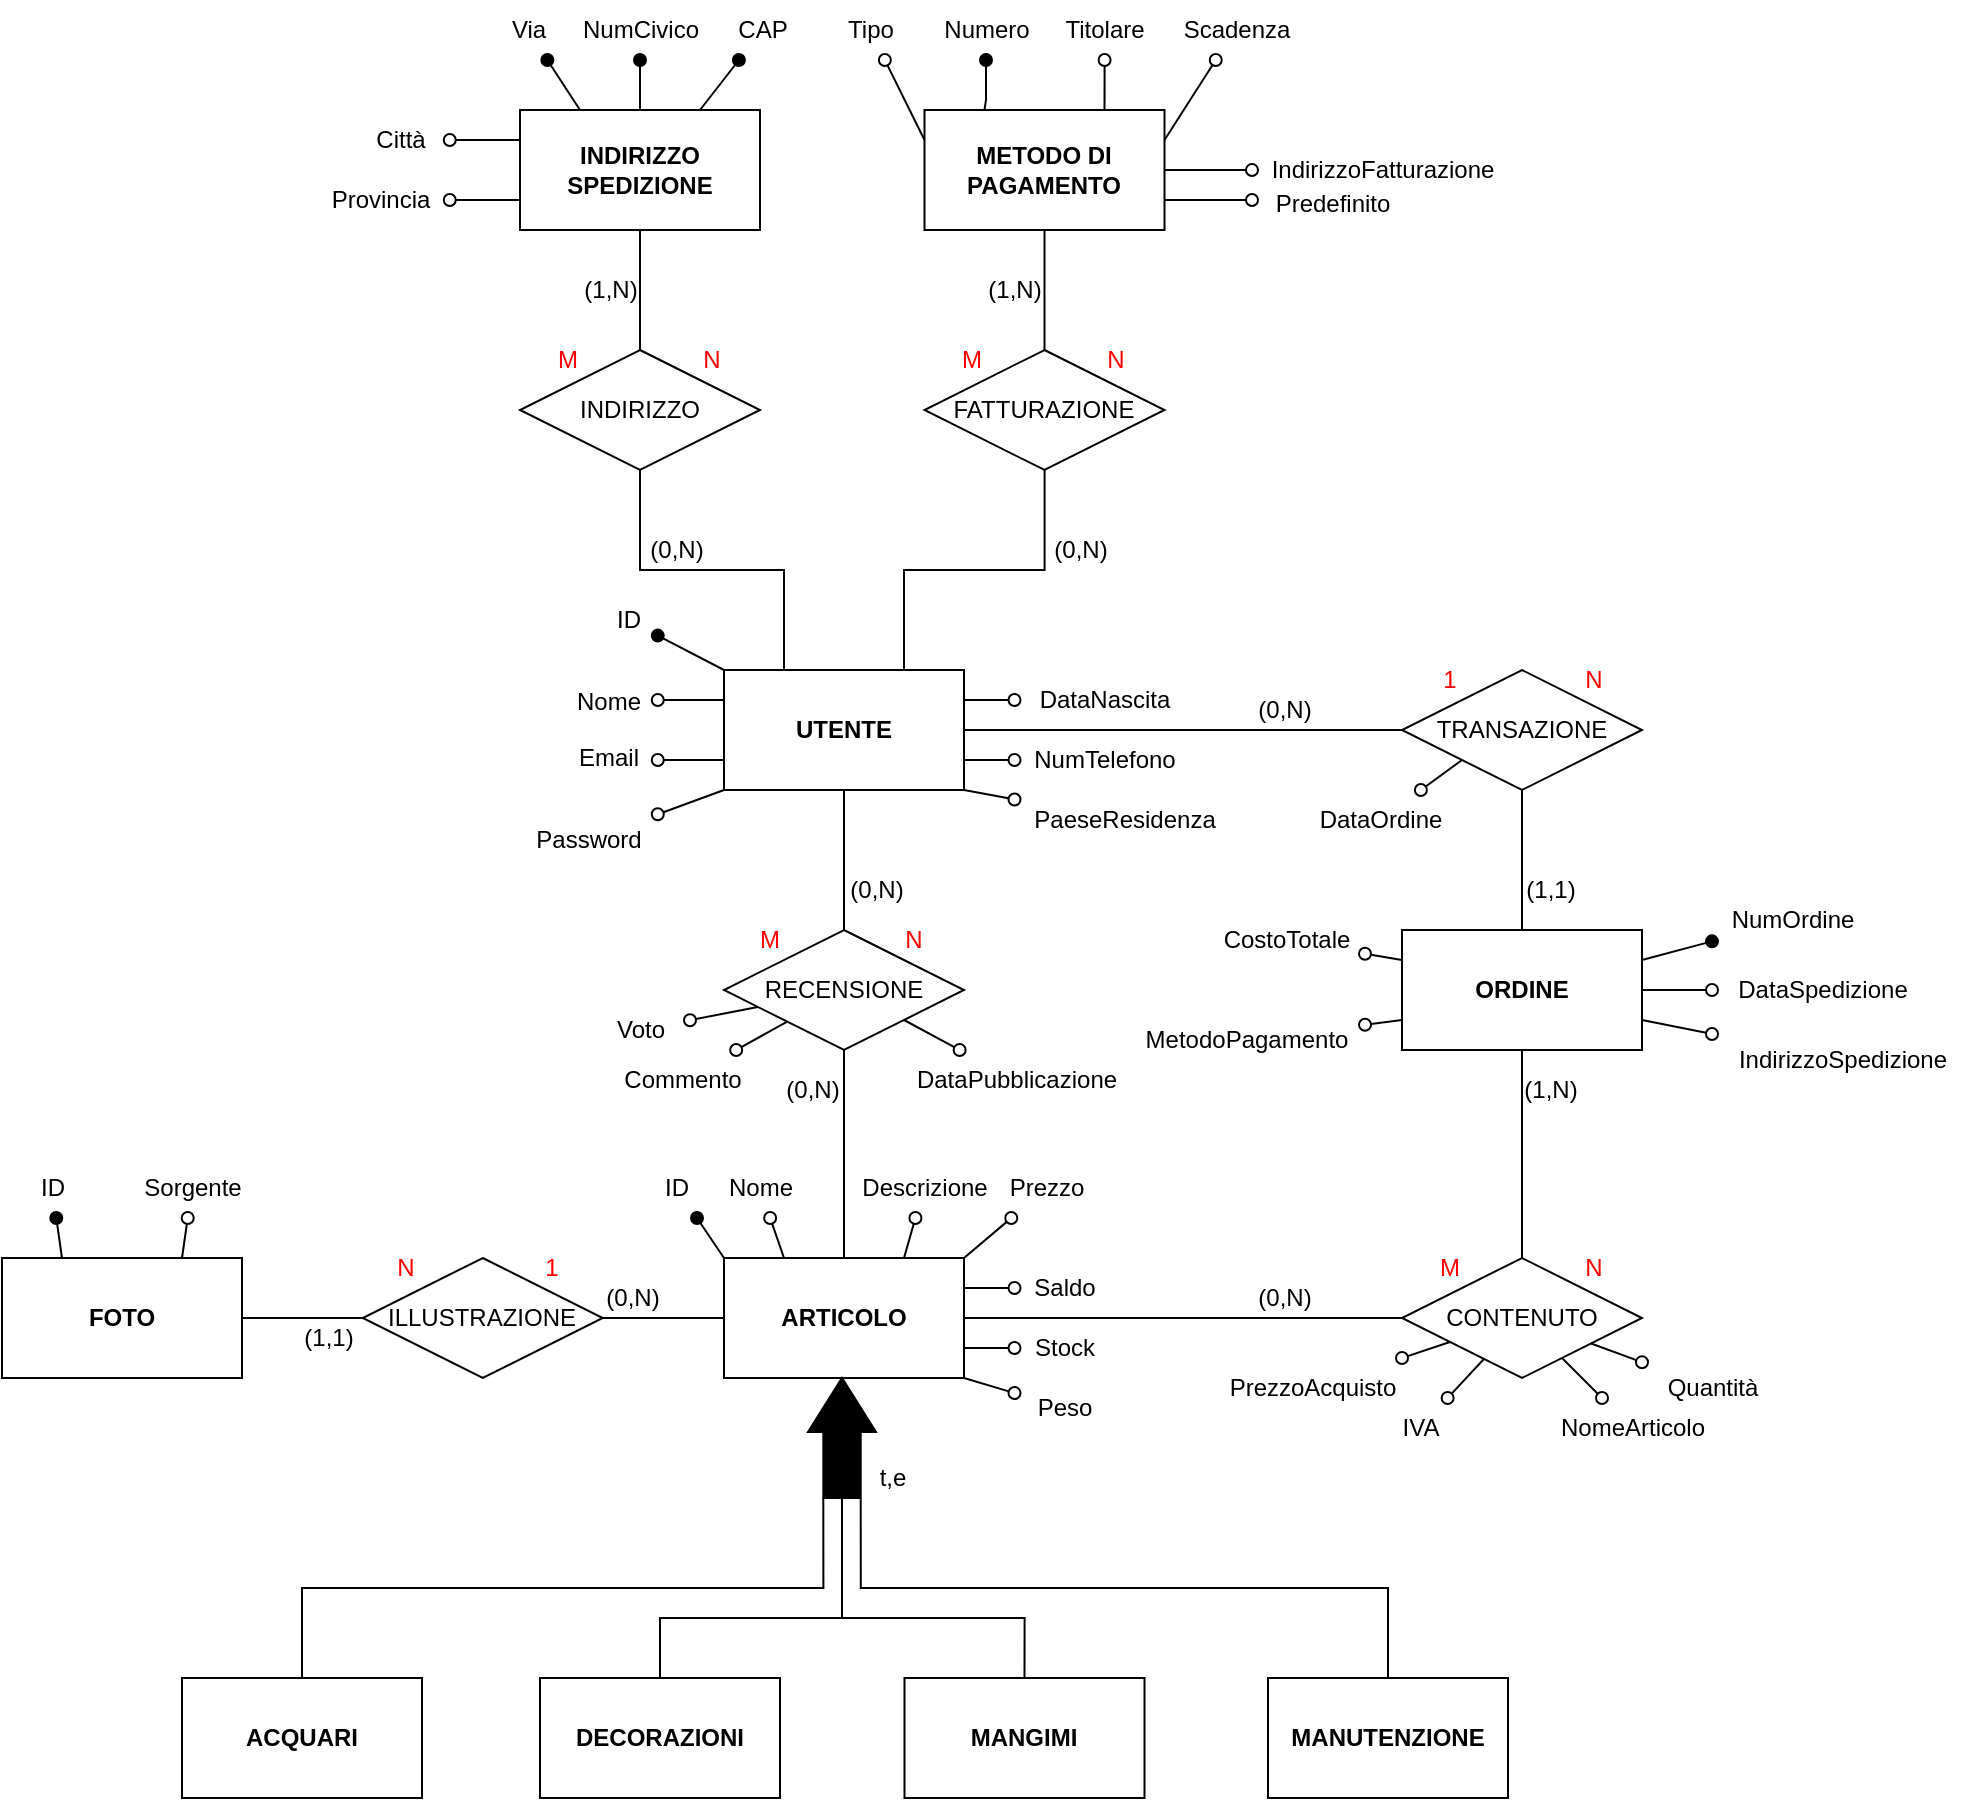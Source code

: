 <mxfile version="16.4.5" type="github"><diagram id="dsJ7s2vMgQMwFVYu8buw" name="Page-1"><mxGraphModel dx="1422" dy="762" grid="1" gridSize="10" guides="1" tooltips="1" connect="1" arrows="1" fold="1" page="1" pageScale="1" pageWidth="827" pageHeight="1169" math="0" shadow="0"><root><mxCell id="0"/><mxCell id="1" parent="0"/><mxCell id="xV-sKR0vrQWzTWf-Nn1l-6" style="edgeStyle=orthogonalEdgeStyle;rounded=0;orthogonalLoop=1;jettySize=auto;html=1;entryX=0.5;entryY=1;entryDx=0;entryDy=0;startArrow=none;startFill=0;endArrow=none;endFill=0;" parent="1" source="xV-sKR0vrQWzTWf-Nn1l-3" target="xV-sKR0vrQWzTWf-Nn1l-4" edge="1"><mxGeometry relative="1" as="geometry"/></mxCell><mxCell id="xV-sKR0vrQWzTWf-Nn1l-7" style="edgeStyle=orthogonalEdgeStyle;rounded=0;orthogonalLoop=1;jettySize=auto;html=1;startArrow=none;startFill=0;endArrow=none;endFill=0;" parent="1" source="xV-sKR0vrQWzTWf-Nn1l-3" target="xV-sKR0vrQWzTWf-Nn1l-5" edge="1"><mxGeometry relative="1" as="geometry"/></mxCell><mxCell id="xV-sKR0vrQWzTWf-Nn1l-3" value="RECENSIONE" style="rhombus;whiteSpace=wrap;html=1;" parent="1" vertex="1"><mxGeometry x="1109" y="575" width="120" height="60" as="geometry"/></mxCell><mxCell id="xV-sKR0vrQWzTWf-Nn1l-4" value="&lt;b&gt;UTENTE&lt;/b&gt;" style="rounded=0;whiteSpace=wrap;html=1;" parent="1" vertex="1"><mxGeometry x="1109" y="445" width="120" height="60" as="geometry"/></mxCell><mxCell id="xV-sKR0vrQWzTWf-Nn1l-21" style="edgeStyle=orthogonalEdgeStyle;rounded=0;orthogonalLoop=1;jettySize=auto;html=1;entryX=0;entryY=0.5;entryDx=0;entryDy=0;fontColor=#000000;startArrow=none;startFill=0;endArrow=none;endFill=0;" parent="1" source="xV-sKR0vrQWzTWf-Nn1l-5" target="xV-sKR0vrQWzTWf-Nn1l-17" edge="1"><mxGeometry relative="1" as="geometry"/></mxCell><mxCell id="xV-sKR0vrQWzTWf-Nn1l-5" value="&lt;b&gt;ARTICOLO&lt;/b&gt;" style="rounded=0;whiteSpace=wrap;html=1;" parent="1" vertex="1"><mxGeometry x="1109" y="739" width="120" height="60" as="geometry"/></mxCell><mxCell id="xV-sKR0vrQWzTWf-Nn1l-8" value="M" style="text;html=1;strokeColor=none;fillColor=none;align=center;verticalAlign=middle;whiteSpace=wrap;rounded=0;fontColor=#FF0000;" parent="1" vertex="1"><mxGeometry x="1127" y="575" width="10" height="10" as="geometry"/></mxCell><mxCell id="xV-sKR0vrQWzTWf-Nn1l-9" value="N" style="text;html=1;strokeColor=none;fillColor=none;align=center;verticalAlign=middle;whiteSpace=wrap;rounded=0;fontColor=#FF0000;" parent="1" vertex="1"><mxGeometry x="1199.25" y="575" width="10" height="10" as="geometry"/></mxCell><mxCell id="xV-sKR0vrQWzTWf-Nn1l-12" value="&lt;font color=&quot;#000000&quot;&gt;(0,N)&lt;/font&gt;" style="text;html=1;strokeColor=none;fillColor=none;align=center;verticalAlign=middle;whiteSpace=wrap;rounded=0;fontColor=#FF0000;direction=east;" parent="1" vertex="1"><mxGeometry x="1169" y="545" width="33" height="20" as="geometry"/></mxCell><mxCell id="xV-sKR0vrQWzTWf-Nn1l-13" value="&lt;font color=&quot;#000000&quot;&gt;(0,N)&lt;/font&gt;" style="text;html=1;strokeColor=none;fillColor=none;align=center;verticalAlign=middle;whiteSpace=wrap;rounded=0;fontColor=#FF0000;direction=east;" parent="1" vertex="1"><mxGeometry x="1137" y="645" width="33" height="20" as="geometry"/></mxCell><mxCell id="xV-sKR0vrQWzTWf-Nn1l-14" value="&lt;b&gt;ORDINE&lt;/b&gt;" style="rounded=0;whiteSpace=wrap;html=1;" parent="1" vertex="1"><mxGeometry x="1448" y="575" width="120" height="60" as="geometry"/></mxCell><mxCell id="xV-sKR0vrQWzTWf-Nn1l-19" style="edgeStyle=orthogonalEdgeStyle;rounded=0;orthogonalLoop=1;jettySize=auto;html=1;entryX=1;entryY=0.5;entryDx=0;entryDy=0;fontColor=#000000;startArrow=none;startFill=0;endArrow=none;endFill=0;" parent="1" source="xV-sKR0vrQWzTWf-Nn1l-16" target="xV-sKR0vrQWzTWf-Nn1l-4" edge="1"><mxGeometry relative="1" as="geometry"/></mxCell><mxCell id="xV-sKR0vrQWzTWf-Nn1l-20" style="edgeStyle=orthogonalEdgeStyle;rounded=0;orthogonalLoop=1;jettySize=auto;html=1;entryX=0.5;entryY=0;entryDx=0;entryDy=0;fontColor=#000000;startArrow=none;startFill=0;endArrow=none;endFill=0;" parent="1" source="xV-sKR0vrQWzTWf-Nn1l-16" target="xV-sKR0vrQWzTWf-Nn1l-14" edge="1"><mxGeometry relative="1" as="geometry"/></mxCell><mxCell id="xV-sKR0vrQWzTWf-Nn1l-16" value="TRANSAZIONE" style="rhombus;whiteSpace=wrap;html=1;" parent="1" vertex="1"><mxGeometry x="1448" y="445" width="120" height="60" as="geometry"/></mxCell><mxCell id="xV-sKR0vrQWzTWf-Nn1l-22" style="edgeStyle=orthogonalEdgeStyle;rounded=0;orthogonalLoop=1;jettySize=auto;html=1;entryX=0.5;entryY=1;entryDx=0;entryDy=0;fontColor=#000000;startArrow=none;startFill=0;endArrow=none;endFill=0;" parent="1" source="xV-sKR0vrQWzTWf-Nn1l-17" target="xV-sKR0vrQWzTWf-Nn1l-14" edge="1"><mxGeometry relative="1" as="geometry"/></mxCell><mxCell id="xV-sKR0vrQWzTWf-Nn1l-17" value="CONTENUTO" style="rhombus;whiteSpace=wrap;html=1;" parent="1" vertex="1"><mxGeometry x="1448" y="739" width="120" height="60" as="geometry"/></mxCell><mxCell id="xV-sKR0vrQWzTWf-Nn1l-23" value="M" style="text;html=1;strokeColor=none;fillColor=none;align=center;verticalAlign=middle;whiteSpace=wrap;rounded=0;fontColor=#FF0000;" parent="1" vertex="1"><mxGeometry x="1466.88" y="739" width="10" height="10" as="geometry"/></mxCell><mxCell id="xV-sKR0vrQWzTWf-Nn1l-24" value="N" style="text;html=1;strokeColor=none;fillColor=none;align=center;verticalAlign=middle;whiteSpace=wrap;rounded=0;fontColor=#FF0000;" parent="1" vertex="1"><mxGeometry x="1539.13" y="739" width="10" height="10" as="geometry"/></mxCell><mxCell id="xV-sKR0vrQWzTWf-Nn1l-25" value="1" style="text;html=1;strokeColor=none;fillColor=none;align=center;verticalAlign=middle;whiteSpace=wrap;rounded=0;fontColor=#FF0000;" parent="1" vertex="1"><mxGeometry x="1466.87" y="445" width="10" height="10" as="geometry"/></mxCell><mxCell id="xV-sKR0vrQWzTWf-Nn1l-26" value="N" style="text;html=1;strokeColor=none;fillColor=none;align=center;verticalAlign=middle;whiteSpace=wrap;rounded=0;fontColor=#FF0000;" parent="1" vertex="1"><mxGeometry x="1539.12" y="445" width="10" height="10" as="geometry"/></mxCell><mxCell id="xV-sKR0vrQWzTWf-Nn1l-27" value="&lt;font color=&quot;#000000&quot;&gt;(0,N)&lt;/font&gt;" style="text;html=1;strokeColor=none;fillColor=none;align=center;verticalAlign=middle;whiteSpace=wrap;rounded=0;fontColor=#FF0000;direction=east;" parent="1" vertex="1"><mxGeometry x="1373" y="455" width="33" height="20" as="geometry"/></mxCell><mxCell id="xV-sKR0vrQWzTWf-Nn1l-28" value="&lt;font color=&quot;#000000&quot;&gt;(1,1)&lt;/font&gt;" style="text;html=1;strokeColor=none;fillColor=none;align=center;verticalAlign=middle;whiteSpace=wrap;rounded=0;fontColor=#FF0000;direction=east;" parent="1" vertex="1"><mxGeometry x="1506.13" y="545" width="33" height="20" as="geometry"/></mxCell><mxCell id="xV-sKR0vrQWzTWf-Nn1l-29" value="&lt;font color=&quot;#000000&quot;&gt;(1,N)&lt;/font&gt;" style="text;html=1;strokeColor=none;fillColor=none;align=center;verticalAlign=middle;whiteSpace=wrap;rounded=0;fontColor=#FF0000;direction=east;" parent="1" vertex="1"><mxGeometry x="1506.13" y="645" width="33" height="20" as="geometry"/></mxCell><mxCell id="xV-sKR0vrQWzTWf-Nn1l-30" value="&lt;font color=&quot;#000000&quot;&gt;(0,N)&lt;/font&gt;" style="text;html=1;strokeColor=none;fillColor=none;align=center;verticalAlign=middle;whiteSpace=wrap;rounded=0;fontColor=#FF0000;direction=east;" parent="1" vertex="1"><mxGeometry x="1373" y="749" width="33" height="20" as="geometry"/></mxCell><mxCell id="xV-sKR0vrQWzTWf-Nn1l-32" value="&lt;b&gt;FOTO&lt;/b&gt;" style="rounded=0;whiteSpace=wrap;html=1;" parent="1" vertex="1"><mxGeometry x="748" y="739" width="120" height="60" as="geometry"/></mxCell><mxCell id="xV-sKR0vrQWzTWf-Nn1l-34" style="edgeStyle=orthogonalEdgeStyle;rounded=0;orthogonalLoop=1;jettySize=auto;html=1;fontColor=#000000;startArrow=none;startFill=0;endArrow=none;endFill=0;entryX=0;entryY=0.5;entryDx=0;entryDy=0;" parent="1" source="xV-sKR0vrQWzTWf-Nn1l-33" target="xV-sKR0vrQWzTWf-Nn1l-5" edge="1"><mxGeometry relative="1" as="geometry"><mxPoint x="1018" y="769" as="targetPoint"/></mxGeometry></mxCell><mxCell id="xV-sKR0vrQWzTWf-Nn1l-35" style="edgeStyle=orthogonalEdgeStyle;rounded=0;orthogonalLoop=1;jettySize=auto;html=1;entryX=1;entryY=0.5;entryDx=0;entryDy=0;fontColor=#000000;startArrow=none;startFill=0;endArrow=none;endFill=0;" parent="1" source="xV-sKR0vrQWzTWf-Nn1l-33" target="xV-sKR0vrQWzTWf-Nn1l-32" edge="1"><mxGeometry relative="1" as="geometry"/></mxCell><mxCell id="xV-sKR0vrQWzTWf-Nn1l-33" value="ILLUSTRAZIONE" style="rhombus;whiteSpace=wrap;html=1;" parent="1" vertex="1"><mxGeometry x="928.37" y="739" width="120" height="60" as="geometry"/></mxCell><mxCell id="xV-sKR0vrQWzTWf-Nn1l-36" value="N" style="text;html=1;strokeColor=none;fillColor=none;align=center;verticalAlign=middle;whiteSpace=wrap;rounded=0;fontColor=#FF0000;" parent="1" vertex="1"><mxGeometry x="945.38" y="739" width="10" height="10" as="geometry"/></mxCell><mxCell id="xV-sKR0vrQWzTWf-Nn1l-37" value="1" style="text;html=1;strokeColor=none;fillColor=none;align=center;verticalAlign=middle;whiteSpace=wrap;rounded=0;fontColor=#FF0000;" parent="1" vertex="1"><mxGeometry x="1017.63" y="739" width="10" height="10" as="geometry"/></mxCell><mxCell id="xV-sKR0vrQWzTWf-Nn1l-38" value="&lt;font color=&quot;#000000&quot;&gt;(0,N)&lt;/font&gt;" style="text;html=1;strokeColor=none;fillColor=none;align=center;verticalAlign=middle;whiteSpace=wrap;rounded=0;fontColor=#FF0000;direction=east;" parent="1" vertex="1"><mxGeometry x="1046.5" y="749" width="33" height="20" as="geometry"/></mxCell><mxCell id="xV-sKR0vrQWzTWf-Nn1l-39" value="&lt;font color=&quot;#000000&quot;&gt;(1,1)&lt;/font&gt;" style="text;html=1;strokeColor=none;fillColor=none;align=center;verticalAlign=middle;whiteSpace=wrap;rounded=0;fontColor=#FF0000;direction=east;" parent="1" vertex="1"><mxGeometry x="895.37" y="769" width="33" height="20" as="geometry"/></mxCell><mxCell id="xV-sKR0vrQWzTWf-Nn1l-40" value="&lt;b&gt;INDIRIZZO SPEDIZIONE&lt;/b&gt;" style="rounded=0;whiteSpace=wrap;html=1;" parent="1" vertex="1"><mxGeometry x="1007" y="165" width="120" height="60" as="geometry"/></mxCell><mxCell id="xV-sKR0vrQWzTWf-Nn1l-41" value="&lt;b&gt;METODO DI PAGAMENTO&lt;/b&gt;" style="rounded=0;whiteSpace=wrap;html=1;" parent="1" vertex="1"><mxGeometry x="1209.25" y="165" width="120" height="60" as="geometry"/></mxCell><mxCell id="xV-sKR0vrQWzTWf-Nn1l-44" style="edgeStyle=orthogonalEdgeStyle;rounded=0;orthogonalLoop=1;jettySize=auto;html=1;entryX=0.25;entryY=0;entryDx=0;entryDy=0;fontColor=#000000;startArrow=none;startFill=0;endArrow=none;endFill=0;" parent="1" source="xV-sKR0vrQWzTWf-Nn1l-42" target="xV-sKR0vrQWzTWf-Nn1l-4" edge="1"><mxGeometry relative="1" as="geometry"/></mxCell><mxCell id="xV-sKR0vrQWzTWf-Nn1l-46" style="edgeStyle=orthogonalEdgeStyle;rounded=0;orthogonalLoop=1;jettySize=auto;html=1;entryX=0.5;entryY=1;entryDx=0;entryDy=0;fontColor=#000000;startArrow=none;startFill=0;endArrow=none;endFill=0;" parent="1" source="xV-sKR0vrQWzTWf-Nn1l-42" target="xV-sKR0vrQWzTWf-Nn1l-40" edge="1"><mxGeometry relative="1" as="geometry"/></mxCell><mxCell id="xV-sKR0vrQWzTWf-Nn1l-42" value="INDIRIZZO" style="rhombus;whiteSpace=wrap;html=1;" parent="1" vertex="1"><mxGeometry x="1007" y="285" width="120" height="60" as="geometry"/></mxCell><mxCell id="xV-sKR0vrQWzTWf-Nn1l-45" style="edgeStyle=orthogonalEdgeStyle;rounded=0;orthogonalLoop=1;jettySize=auto;html=1;entryX=0.75;entryY=0;entryDx=0;entryDy=0;fontColor=#000000;startArrow=none;startFill=0;endArrow=none;endFill=0;" parent="1" source="xV-sKR0vrQWzTWf-Nn1l-43" target="xV-sKR0vrQWzTWf-Nn1l-4" edge="1"><mxGeometry relative="1" as="geometry"/></mxCell><mxCell id="xV-sKR0vrQWzTWf-Nn1l-47" style="edgeStyle=orthogonalEdgeStyle;rounded=0;orthogonalLoop=1;jettySize=auto;html=1;entryX=0.5;entryY=1;entryDx=0;entryDy=0;fontColor=#000000;startArrow=none;startFill=0;endArrow=none;endFill=0;" parent="1" source="xV-sKR0vrQWzTWf-Nn1l-43" target="xV-sKR0vrQWzTWf-Nn1l-41" edge="1"><mxGeometry relative="1" as="geometry"/></mxCell><mxCell id="xV-sKR0vrQWzTWf-Nn1l-43" value="FATTURAZIONE" style="rhombus;whiteSpace=wrap;html=1;" parent="1" vertex="1"><mxGeometry x="1209.25" y="285" width="120" height="60" as="geometry"/></mxCell><mxCell id="xV-sKR0vrQWzTWf-Nn1l-48" value="M" style="text;html=1;strokeColor=none;fillColor=none;align=center;verticalAlign=middle;whiteSpace=wrap;rounded=0;fontColor=#FF0000;" parent="1" vertex="1"><mxGeometry x="1025.88" y="285" width="10" height="10" as="geometry"/></mxCell><mxCell id="xV-sKR0vrQWzTWf-Nn1l-49" value="N" style="text;html=1;strokeColor=none;fillColor=none;align=center;verticalAlign=middle;whiteSpace=wrap;rounded=0;fontColor=#FF0000;" parent="1" vertex="1"><mxGeometry x="1098.13" y="285" width="10" height="10" as="geometry"/></mxCell><mxCell id="xV-sKR0vrQWzTWf-Nn1l-50" value="M" style="text;html=1;strokeColor=none;fillColor=none;align=center;verticalAlign=middle;whiteSpace=wrap;rounded=0;fontColor=#FF0000;" parent="1" vertex="1"><mxGeometry x="1228.12" y="285" width="10" height="10" as="geometry"/></mxCell><mxCell id="xV-sKR0vrQWzTWf-Nn1l-51" value="N" style="text;html=1;strokeColor=none;fillColor=none;align=center;verticalAlign=middle;whiteSpace=wrap;rounded=0;fontColor=#FF0000;" parent="1" vertex="1"><mxGeometry x="1300.37" y="285" width="10" height="10" as="geometry"/></mxCell><mxCell id="xV-sKR0vrQWzTWf-Nn1l-52" value="&lt;font color=&quot;#000000&quot;&gt;(1,N)&lt;/font&gt;" style="text;html=1;strokeColor=none;fillColor=none;align=center;verticalAlign=middle;whiteSpace=wrap;rounded=0;fontColor=#FF0000;direction=east;" parent="1" vertex="1"><mxGeometry x="1035.88" y="245" width="33" height="20" as="geometry"/></mxCell><mxCell id="xV-sKR0vrQWzTWf-Nn1l-53" value="&lt;font color=&quot;#000000&quot;&gt;(1,N)&lt;/font&gt;" style="text;html=1;strokeColor=none;fillColor=none;align=center;verticalAlign=middle;whiteSpace=wrap;rounded=0;fontColor=#FF0000;direction=east;" parent="1" vertex="1"><mxGeometry x="1238.12" y="245" width="33" height="20" as="geometry"/></mxCell><mxCell id="xV-sKR0vrQWzTWf-Nn1l-54" value="&lt;font color=&quot;#000000&quot;&gt;(0,N)&lt;/font&gt;" style="text;html=1;strokeColor=none;fillColor=none;align=center;verticalAlign=middle;whiteSpace=wrap;rounded=0;fontColor=#FF0000;direction=east;" parent="1" vertex="1"><mxGeometry x="1068.88" y="375" width="33" height="20" as="geometry"/></mxCell><mxCell id="xV-sKR0vrQWzTWf-Nn1l-55" value="&lt;font color=&quot;#000000&quot;&gt;(0,N)&lt;/font&gt;" style="text;html=1;strokeColor=none;fillColor=none;align=center;verticalAlign=middle;whiteSpace=wrap;rounded=0;fontColor=#FF0000;direction=east;" parent="1" vertex="1"><mxGeometry x="1271.12" y="375" width="33" height="20" as="geometry"/></mxCell><mxCell id="xV-sKR0vrQWzTWf-Nn1l-68" style="edgeStyle=orthogonalEdgeStyle;rounded=0;orthogonalLoop=1;jettySize=auto;html=1;entryX=0.5;entryY=0;entryDx=0;entryDy=0;fontColor=#000000;startArrow=none;startFill=0;endArrow=none;endFill=0;exitX=0;exitY=0.5;exitDx=0;exitDy=0;exitPerimeter=0;" parent="1" source="xV-sKR0vrQWzTWf-Nn1l-57" target="xV-sKR0vrQWzTWf-Nn1l-61" edge="1"><mxGeometry relative="1" as="geometry"><mxPoint x="1178" y="869" as="sourcePoint"/><Array as="points"><mxPoint x="1168" y="919"/><mxPoint x="1259" y="919"/></Array></mxGeometry></mxCell><mxCell id="xV-sKR0vrQWzTWf-Nn1l-69" style="edgeStyle=orthogonalEdgeStyle;rounded=0;orthogonalLoop=1;jettySize=auto;html=1;exitX=0;exitY=0.5;exitDx=0;exitDy=0;exitPerimeter=0;fontColor=#000000;startArrow=none;startFill=0;endArrow=none;endFill=0;entryX=0.5;entryY=0;entryDx=0;entryDy=0;" parent="1" source="xV-sKR0vrQWzTWf-Nn1l-57" target="xV-sKR0vrQWzTWf-Nn1l-60" edge="1"><mxGeometry relative="1" as="geometry"><mxPoint x="1088" y="939" as="targetPoint"/><Array as="points"><mxPoint x="1168" y="919"/><mxPoint x="1077" y="919"/></Array></mxGeometry></mxCell><mxCell id="xV-sKR0vrQWzTWf-Nn1l-70" style="edgeStyle=orthogonalEdgeStyle;rounded=0;orthogonalLoop=1;jettySize=auto;html=1;exitX=0;exitY=0;exitDx=0;exitDy=26.35;exitPerimeter=0;entryX=0.5;entryY=0;entryDx=0;entryDy=0;fontColor=#000000;startArrow=none;startFill=0;endArrow=none;endFill=0;" parent="1" source="xV-sKR0vrQWzTWf-Nn1l-57" target="xV-sKR0vrQWzTWf-Nn1l-62" edge="1"><mxGeometry relative="1" as="geometry"><Array as="points"><mxPoint x="1177" y="904"/><mxPoint x="1441" y="904"/></Array></mxGeometry></mxCell><mxCell id="xV-sKR0vrQWzTWf-Nn1l-71" style="edgeStyle=orthogonalEdgeStyle;rounded=0;orthogonalLoop=1;jettySize=auto;html=1;exitX=0;exitY=0;exitDx=0;exitDy=7.65;exitPerimeter=0;entryX=0.5;entryY=0;entryDx=0;entryDy=0;fontColor=#000000;startArrow=none;startFill=0;endArrow=none;endFill=0;" parent="1" source="xV-sKR0vrQWzTWf-Nn1l-57" target="xV-sKR0vrQWzTWf-Nn1l-63" edge="1"><mxGeometry relative="1" as="geometry"><Array as="points"><mxPoint x="1159" y="904"/><mxPoint x="898" y="904"/></Array></mxGeometry></mxCell><mxCell id="xV-sKR0vrQWzTWf-Nn1l-57" value="" style="html=1;shadow=0;dashed=0;align=center;verticalAlign=middle;shape=mxgraph.arrows2.arrow;dy=0.45;dx=27;direction=north;notch=0;fontColor=#000000;fillColor=#000000;" parent="1" vertex="1"><mxGeometry x="1151" y="799" width="34" height="60" as="geometry"/></mxCell><mxCell id="xV-sKR0vrQWzTWf-Nn1l-58" value="&lt;font color=&quot;#000000&quot;&gt;t,e&lt;br&gt;&lt;/font&gt;" style="text;html=1;strokeColor=none;fillColor=none;align=center;verticalAlign=middle;whiteSpace=wrap;rounded=0;fontColor=#FF0000;direction=east;" parent="1" vertex="1"><mxGeometry x="1177" y="839" width="33" height="20" as="geometry"/></mxCell><mxCell id="xV-sKR0vrQWzTWf-Nn1l-60" value="&lt;b&gt;DECORAZIONI&lt;/b&gt;" style="rounded=0;whiteSpace=wrap;html=1;" parent="1" vertex="1"><mxGeometry x="1017" y="949" width="120" height="60" as="geometry"/></mxCell><mxCell id="xV-sKR0vrQWzTWf-Nn1l-61" value="&lt;b&gt;MANGIMI&lt;/b&gt;" style="rounded=0;whiteSpace=wrap;html=1;" parent="1" vertex="1"><mxGeometry x="1199.25" y="949" width="120" height="60" as="geometry"/></mxCell><mxCell id="xV-sKR0vrQWzTWf-Nn1l-62" value="&lt;b&gt;MANUTENZIONE&lt;/b&gt;" style="rounded=0;whiteSpace=wrap;html=1;" parent="1" vertex="1"><mxGeometry x="1381" y="949" width="120" height="60" as="geometry"/></mxCell><mxCell id="xV-sKR0vrQWzTWf-Nn1l-63" value="&lt;b&gt;ACQUARI&lt;/b&gt;" style="rounded=0;whiteSpace=wrap;html=1;" parent="1" vertex="1"><mxGeometry x="838" y="949" width="120" height="60" as="geometry"/></mxCell><mxCell id="xV-sKR0vrQWzTWf-Nn1l-79" style="rounded=0;orthogonalLoop=1;jettySize=auto;html=1;entryX=0.25;entryY=0;entryDx=0;entryDy=0;fontSize=12;fontColor=#000000;startArrow=oval;startFill=1;endArrow=none;endFill=0;" parent="1" source="xV-sKR0vrQWzTWf-Nn1l-72" target="xV-sKR0vrQWzTWf-Nn1l-40" edge="1"><mxGeometry relative="1" as="geometry"/></mxCell><mxCell id="xV-sKR0vrQWzTWf-Nn1l-72" value="&lt;font style=&quot;font-size: 12px&quot;&gt;Via&lt;/font&gt;" style="text;html=1;align=center;verticalAlign=middle;resizable=0;points=[];autosize=1;strokeColor=none;fillColor=none;fontColor=#000000;spacing=3;" parent="1" vertex="1"><mxGeometry x="990.88" y="110" width="40" height="30" as="geometry"/></mxCell><mxCell id="xV-sKR0vrQWzTWf-Nn1l-82" style="edgeStyle=orthogonalEdgeStyle;rounded=0;orthogonalLoop=1;jettySize=auto;html=1;entryX=0.5;entryY=0;entryDx=0;entryDy=0;fontSize=12;fontColor=#000000;startArrow=oval;startFill=1;endArrow=none;endFill=0;" parent="1" source="xV-sKR0vrQWzTWf-Nn1l-73" target="xV-sKR0vrQWzTWf-Nn1l-40" edge="1"><mxGeometry relative="1" as="geometry"/></mxCell><mxCell id="xV-sKR0vrQWzTWf-Nn1l-73" value="NumCivico" style="text;html=1;align=center;verticalAlign=middle;resizable=0;points=[];autosize=1;strokeColor=none;fillColor=none;fontSize=12;fontColor=#000000;spacing=3;" parent="1" vertex="1"><mxGeometry x="1027" y="110" width="80" height="30" as="geometry"/></mxCell><mxCell id="xV-sKR0vrQWzTWf-Nn1l-83" style="rounded=0;orthogonalLoop=1;jettySize=auto;html=1;entryX=0.75;entryY=0;entryDx=0;entryDy=0;fontSize=12;fontColor=#000000;startArrow=oval;startFill=1;endArrow=none;endFill=0;" parent="1" source="xV-sKR0vrQWzTWf-Nn1l-74" target="xV-sKR0vrQWzTWf-Nn1l-40" edge="1"><mxGeometry relative="1" as="geometry"/></mxCell><mxCell id="xV-sKR0vrQWzTWf-Nn1l-74" value="CAP" style="text;html=1;align=center;verticalAlign=middle;resizable=0;points=[];autosize=1;strokeColor=none;fillColor=none;fontSize=12;fontColor=#000000;spacing=3;" parent="1" vertex="1"><mxGeometry x="1103.13" y="110" width="50" height="30" as="geometry"/></mxCell><mxCell id="xV-sKR0vrQWzTWf-Nn1l-84" style="edgeStyle=orthogonalEdgeStyle;rounded=0;orthogonalLoop=1;jettySize=auto;html=1;entryX=0;entryY=0.25;entryDx=0;entryDy=0;fontSize=12;fontColor=#000000;startArrow=oval;startFill=0;endArrow=none;endFill=0;" parent="1" source="xV-sKR0vrQWzTWf-Nn1l-76" target="xV-sKR0vrQWzTWf-Nn1l-40" edge="1"><mxGeometry relative="1" as="geometry"/></mxCell><mxCell id="xV-sKR0vrQWzTWf-Nn1l-76" value="&lt;font style=&quot;font-size: 12px&quot;&gt;Città&lt;/font&gt;" style="text;html=1;align=center;verticalAlign=middle;resizable=0;points=[];autosize=1;strokeColor=none;fillColor=none;fontColor=#000000;spacing=3;" parent="1" vertex="1"><mxGeometry x="921.88" y="165" width="50" height="30" as="geometry"/></mxCell><mxCell id="xV-sKR0vrQWzTWf-Nn1l-85" style="edgeStyle=orthogonalEdgeStyle;rounded=0;orthogonalLoop=1;jettySize=auto;html=1;entryX=0;entryY=0.75;entryDx=0;entryDy=0;fontSize=12;fontColor=#000000;startArrow=oval;startFill=0;endArrow=none;endFill=0;" parent="1" source="xV-sKR0vrQWzTWf-Nn1l-77" target="xV-sKR0vrQWzTWf-Nn1l-40" edge="1"><mxGeometry relative="1" as="geometry"/></mxCell><mxCell id="xV-sKR0vrQWzTWf-Nn1l-77" value="Provincia" style="text;html=1;align=center;verticalAlign=middle;resizable=0;points=[];autosize=1;strokeColor=none;fillColor=none;fontSize=12;fontColor=#000000;spacing=3;" parent="1" vertex="1"><mxGeometry x="901.88" y="195" width="70" height="30" as="geometry"/></mxCell><mxCell id="xV-sKR0vrQWzTWf-Nn1l-92" style="rounded=0;orthogonalLoop=1;jettySize=auto;html=1;entryX=0;entryY=0.25;entryDx=0;entryDy=0;fontSize=12;fontColor=#000000;startArrow=oval;startFill=0;endArrow=none;endFill=0;" parent="1" source="xV-sKR0vrQWzTWf-Nn1l-86" target="xV-sKR0vrQWzTWf-Nn1l-41" edge="1"><mxGeometry relative="1" as="geometry"/></mxCell><mxCell id="xV-sKR0vrQWzTWf-Nn1l-86" value="&lt;font style=&quot;font-size: 12px&quot;&gt;Tipo&lt;/font&gt;" style="text;html=1;align=center;verticalAlign=middle;resizable=0;points=[];autosize=1;strokeColor=none;fillColor=none;fontColor=#000000;spacing=3;" parent="1" vertex="1"><mxGeometry x="1162" y="110" width="40" height="30" as="geometry"/></mxCell><mxCell id="xV-sKR0vrQWzTWf-Nn1l-94" style="edgeStyle=orthogonalEdgeStyle;rounded=0;orthogonalLoop=1;jettySize=auto;html=1;entryX=0.25;entryY=0;entryDx=0;entryDy=0;fontSize=12;fontColor=#000000;startArrow=oval;startFill=1;endArrow=none;endFill=0;" parent="1" source="xV-sKR0vrQWzTWf-Nn1l-87" target="xV-sKR0vrQWzTWf-Nn1l-41" edge="1"><mxGeometry relative="1" as="geometry"/></mxCell><mxCell id="xV-sKR0vrQWzTWf-Nn1l-87" value="&lt;font style=&quot;font-size: 12px&quot;&gt;Numero&lt;/font&gt;" style="text;html=1;align=center;verticalAlign=middle;resizable=0;points=[];autosize=1;strokeColor=none;fillColor=none;fontColor=#000000;spacing=3;" parent="1" vertex="1"><mxGeometry x="1210" y="110" width="60" height="30" as="geometry"/></mxCell><mxCell id="xV-sKR0vrQWzTWf-Nn1l-95" style="edgeStyle=orthogonalEdgeStyle;rounded=0;orthogonalLoop=1;jettySize=auto;html=1;entryX=0.75;entryY=0;entryDx=0;entryDy=0;fontSize=12;fontColor=#000000;startArrow=oval;startFill=0;endArrow=none;endFill=0;" parent="1" source="xV-sKR0vrQWzTWf-Nn1l-88" target="xV-sKR0vrQWzTWf-Nn1l-41" edge="1"><mxGeometry relative="1" as="geometry"/></mxCell><mxCell id="xV-sKR0vrQWzTWf-Nn1l-88" value="&lt;font style=&quot;font-size: 12px&quot;&gt;Titolare&lt;/font&gt;" style="text;html=1;align=center;verticalAlign=middle;resizable=0;points=[];autosize=1;strokeColor=none;fillColor=none;fontColor=#000000;spacing=3;" parent="1" vertex="1"><mxGeometry x="1269.25" y="110" width="60" height="30" as="geometry"/></mxCell><mxCell id="xV-sKR0vrQWzTWf-Nn1l-99" style="rounded=0;orthogonalLoop=1;jettySize=auto;html=1;entryX=1;entryY=0.25;entryDx=0;entryDy=0;fontSize=12;fontColor=#000000;startArrow=oval;startFill=0;endArrow=none;endFill=0;" parent="1" source="xV-sKR0vrQWzTWf-Nn1l-89" target="xV-sKR0vrQWzTWf-Nn1l-41" edge="1"><mxGeometry relative="1" as="geometry"/></mxCell><mxCell id="xV-sKR0vrQWzTWf-Nn1l-89" value="&lt;font style=&quot;font-size: 12px&quot;&gt;Scadenza&lt;/font&gt;" style="text;html=1;align=center;verticalAlign=middle;resizable=0;points=[];autosize=1;strokeColor=none;fillColor=none;fontColor=#000000;spacing=3;" parent="1" vertex="1"><mxGeometry x="1329.5" y="110" width="70" height="30" as="geometry"/></mxCell><mxCell id="xV-sKR0vrQWzTWf-Nn1l-101" style="edgeStyle=orthogonalEdgeStyle;rounded=0;orthogonalLoop=1;jettySize=auto;html=1;entryX=1;entryY=0.75;entryDx=0;entryDy=0;fontSize=12;fontColor=#000000;startArrow=oval;startFill=0;endArrow=none;endFill=0;" parent="1" source="xV-sKR0vrQWzTWf-Nn1l-90" target="xV-sKR0vrQWzTWf-Nn1l-41" edge="1"><mxGeometry relative="1" as="geometry"/></mxCell><mxCell id="xV-sKR0vrQWzTWf-Nn1l-90" value="&lt;font style=&quot;font-size: 12px&quot;&gt;Predefinito&lt;/font&gt;" style="text;html=1;align=center;verticalAlign=middle;resizable=0;points=[];autosize=1;strokeColor=none;fillColor=none;fontColor=#000000;spacing=3;spacingTop=3;" parent="1" vertex="1"><mxGeometry x="1373" y="195" width="80" height="30" as="geometry"/></mxCell><mxCell id="xV-sKR0vrQWzTWf-Nn1l-100" style="edgeStyle=orthogonalEdgeStyle;rounded=0;orthogonalLoop=1;jettySize=auto;html=1;entryX=1;entryY=0.5;entryDx=0;entryDy=0;fontSize=12;fontColor=#000000;startArrow=oval;startFill=0;endArrow=none;endFill=0;" parent="1" source="xV-sKR0vrQWzTWf-Nn1l-91" target="xV-sKR0vrQWzTWf-Nn1l-41" edge="1"><mxGeometry relative="1" as="geometry"/></mxCell><mxCell id="xV-sKR0vrQWzTWf-Nn1l-91" value="&lt;font style=&quot;font-size: 12px&quot;&gt;IndirizzoFatturazione&lt;/font&gt;" style="text;html=1;align=center;verticalAlign=middle;resizable=0;points=[];autosize=1;strokeColor=none;fillColor=none;fontColor=#000000;spacing=3;" parent="1" vertex="1"><mxGeometry x="1373" y="180" width="130" height="30" as="geometry"/></mxCell><mxCell id="xV-sKR0vrQWzTWf-Nn1l-118" style="rounded=0;orthogonalLoop=1;jettySize=auto;html=1;entryX=0;entryY=0;entryDx=0;entryDy=0;fontSize=12;fontColor=#000000;startArrow=oval;startFill=1;endArrow=none;endFill=0;" parent="1" source="xV-sKR0vrQWzTWf-Nn1l-103" target="xV-sKR0vrQWzTWf-Nn1l-4" edge="1"><mxGeometry relative="1" as="geometry"/></mxCell><mxCell id="xV-sKR0vrQWzTWf-Nn1l-103" value="ID" style="text;html=1;align=center;verticalAlign=middle;resizable=0;points=[];autosize=1;strokeColor=none;fillColor=none;fontSize=12;fontColor=#000000;spacing=3;" parent="1" vertex="1"><mxGeometry x="1045.88" y="405" width="30" height="30" as="geometry"/></mxCell><mxCell id="xV-sKR0vrQWzTWf-Nn1l-115" style="edgeStyle=orthogonalEdgeStyle;rounded=0;orthogonalLoop=1;jettySize=auto;html=1;entryX=0;entryY=0.25;entryDx=0;entryDy=0;fontSize=12;fontColor=#000000;startArrow=oval;startFill=0;endArrow=none;endFill=0;" parent="1" source="xV-sKR0vrQWzTWf-Nn1l-104" target="xV-sKR0vrQWzTWf-Nn1l-4" edge="1"><mxGeometry relative="1" as="geometry"/></mxCell><mxCell id="xV-sKR0vrQWzTWf-Nn1l-104" value="Nome" style="text;html=1;align=center;verticalAlign=middle;resizable=0;points=[];autosize=1;strokeColor=none;fillColor=none;fontSize=12;fontColor=#000000;spacing=3;spacingTop=2;" parent="1" vertex="1"><mxGeometry x="1025.88" y="445" width="50" height="30" as="geometry"/></mxCell><mxCell id="xV-sKR0vrQWzTWf-Nn1l-116" style="edgeStyle=orthogonalEdgeStyle;rounded=0;orthogonalLoop=1;jettySize=auto;html=1;entryX=0;entryY=0.75;entryDx=0;entryDy=0;fontSize=12;fontColor=#000000;startArrow=oval;startFill=0;endArrow=none;endFill=0;" parent="1" source="xV-sKR0vrQWzTWf-Nn1l-105" target="xV-sKR0vrQWzTWf-Nn1l-4" edge="1"><mxGeometry relative="1" as="geometry"/></mxCell><mxCell id="xV-sKR0vrQWzTWf-Nn1l-105" value="Email" style="text;html=1;align=center;verticalAlign=middle;resizable=0;points=[];autosize=1;strokeColor=none;fillColor=none;fontSize=12;fontColor=#000000;spacing=3;spacingBottom=2;" parent="1" vertex="1"><mxGeometry x="1025.88" y="475" width="50" height="30" as="geometry"/></mxCell><mxCell id="xV-sKR0vrQWzTWf-Nn1l-119" style="rounded=0;orthogonalLoop=1;jettySize=auto;html=1;entryX=0;entryY=1;entryDx=0;entryDy=0;fontSize=12;fontColor=#000000;startArrow=oval;startFill=0;endArrow=none;endFill=0;" parent="1" source="xV-sKR0vrQWzTWf-Nn1l-108" target="xV-sKR0vrQWzTWf-Nn1l-4" edge="1"><mxGeometry relative="1" as="geometry"/></mxCell><mxCell id="xV-sKR0vrQWzTWf-Nn1l-108" value="Password" style="text;html=1;align=center;verticalAlign=middle;resizable=0;points=[];autosize=1;strokeColor=none;fillColor=none;fontSize=12;fontColor=#000000;spacing=3;" parent="1" vertex="1"><mxGeometry x="1005.88" y="515" width="70" height="30" as="geometry"/></mxCell><mxCell id="xV-sKR0vrQWzTWf-Nn1l-123" style="edgeStyle=orthogonalEdgeStyle;rounded=0;orthogonalLoop=1;jettySize=auto;html=1;entryX=1;entryY=0.75;entryDx=0;entryDy=0;fontSize=12;fontColor=#000000;startArrow=oval;startFill=0;endArrow=none;endFill=0;" parent="1" source="xV-sKR0vrQWzTWf-Nn1l-109" target="xV-sKR0vrQWzTWf-Nn1l-4" edge="1"><mxGeometry relative="1" as="geometry"/></mxCell><mxCell id="xV-sKR0vrQWzTWf-Nn1l-109" value="NumTelefono" style="text;html=1;align=center;verticalAlign=middle;resizable=0;points=[];autosize=1;strokeColor=none;fillColor=none;fontSize=12;fontColor=#000000;spacing=3;" parent="1" vertex="1"><mxGeometry x="1254.25" y="475" width="90" height="30" as="geometry"/></mxCell><mxCell id="xV-sKR0vrQWzTWf-Nn1l-127" style="edgeStyle=none;rounded=0;orthogonalLoop=1;jettySize=auto;html=1;entryX=1;entryY=1;entryDx=0;entryDy=0;fontSize=12;fontColor=#000000;startArrow=oval;startFill=0;endArrow=none;endFill=0;" parent="1" source="xV-sKR0vrQWzTWf-Nn1l-110" target="xV-sKR0vrQWzTWf-Nn1l-4" edge="1"><mxGeometry relative="1" as="geometry"/></mxCell><mxCell id="xV-sKR0vrQWzTWf-Nn1l-110" value="PaeseResidenza" style="text;html=1;align=center;verticalAlign=middle;resizable=0;points=[];autosize=1;strokeColor=none;fillColor=none;fontSize=12;fontColor=#000000;spacing=3;" parent="1" vertex="1"><mxGeometry x="1254.25" y="505" width="110" height="30" as="geometry"/></mxCell><mxCell id="xV-sKR0vrQWzTWf-Nn1l-126" style="edgeStyle=orthogonalEdgeStyle;rounded=0;orthogonalLoop=1;jettySize=auto;html=1;entryX=1;entryY=0.25;entryDx=0;entryDy=0;fontSize=12;fontColor=#000000;startArrow=oval;startFill=0;endArrow=none;endFill=0;" parent="1" source="xV-sKR0vrQWzTWf-Nn1l-111" target="xV-sKR0vrQWzTWf-Nn1l-4" edge="1"><mxGeometry relative="1" as="geometry"/></mxCell><mxCell id="xV-sKR0vrQWzTWf-Nn1l-111" value="DataNascita" style="text;html=1;align=center;verticalAlign=middle;resizable=0;points=[];autosize=1;strokeColor=none;fillColor=none;fontSize=12;fontColor=#000000;spacing=3;" parent="1" vertex="1"><mxGeometry x="1254.25" y="445" width="90" height="30" as="geometry"/></mxCell><mxCell id="xV-sKR0vrQWzTWf-Nn1l-129" style="edgeStyle=none;rounded=0;orthogonalLoop=1;jettySize=auto;html=1;entryX=0;entryY=1;entryDx=0;entryDy=0;fontSize=12;fontColor=#000000;startArrow=oval;startFill=0;endArrow=none;endFill=0;" parent="1" source="xV-sKR0vrQWzTWf-Nn1l-128" target="xV-sKR0vrQWzTWf-Nn1l-16" edge="1"><mxGeometry relative="1" as="geometry"/></mxCell><mxCell id="xV-sKR0vrQWzTWf-Nn1l-128" value="DataOrdine" style="text;html=1;align=center;verticalAlign=middle;resizable=0;points=[];autosize=1;strokeColor=none;fillColor=none;fontSize=12;fontColor=#000000;spacing=3;" parent="1" vertex="1"><mxGeometry x="1396.87" y="505" width="80" height="30" as="geometry"/></mxCell><mxCell id="xV-sKR0vrQWzTWf-Nn1l-135" style="edgeStyle=none;rounded=0;orthogonalLoop=1;jettySize=auto;html=1;entryX=1;entryY=0.25;entryDx=0;entryDy=0;fontSize=12;fontColor=#000000;startArrow=oval;startFill=1;endArrow=none;endFill=0;" parent="1" source="xV-sKR0vrQWzTWf-Nn1l-130" target="xV-sKR0vrQWzTWf-Nn1l-14" edge="1"><mxGeometry relative="1" as="geometry"/></mxCell><mxCell id="xV-sKR0vrQWzTWf-Nn1l-130" value="NumOrdine" style="text;html=1;align=center;verticalAlign=middle;resizable=0;points=[];autosize=1;strokeColor=none;fillColor=none;fontSize=12;fontColor=#000000;spacing=3;" parent="1" vertex="1"><mxGeometry x="1603" y="555" width="80" height="30" as="geometry"/></mxCell><mxCell id="xV-sKR0vrQWzTWf-Nn1l-136" style="edgeStyle=none;rounded=0;orthogonalLoop=1;jettySize=auto;html=1;entryX=1;entryY=0.5;entryDx=0;entryDy=0;fontSize=12;fontColor=#000000;startArrow=oval;startFill=0;endArrow=none;endFill=0;" parent="1" source="xV-sKR0vrQWzTWf-Nn1l-131" target="xV-sKR0vrQWzTWf-Nn1l-14" edge="1"><mxGeometry relative="1" as="geometry"/></mxCell><mxCell id="xV-sKR0vrQWzTWf-Nn1l-131" value="DataSpedizione" style="text;html=1;align=center;verticalAlign=middle;resizable=0;points=[];autosize=1;strokeColor=none;fillColor=none;fontSize=12;fontColor=#000000;spacing=3;" parent="1" vertex="1"><mxGeometry x="1603" y="590" width="110" height="30" as="geometry"/></mxCell><mxCell id="xV-sKR0vrQWzTWf-Nn1l-137" style="edgeStyle=none;rounded=0;orthogonalLoop=1;jettySize=auto;html=1;entryX=1;entryY=0.75;entryDx=0;entryDy=0;fontSize=12;fontColor=#000000;startArrow=oval;startFill=0;endArrow=none;endFill=0;" parent="1" source="xV-sKR0vrQWzTWf-Nn1l-132" target="xV-sKR0vrQWzTWf-Nn1l-14" edge="1"><mxGeometry relative="1" as="geometry"/></mxCell><mxCell id="xV-sKR0vrQWzTWf-Nn1l-132" value="IndirizzoSpedizione" style="text;html=1;align=center;verticalAlign=middle;resizable=0;points=[];autosize=1;strokeColor=none;fillColor=none;fontSize=12;fontColor=#000000;spacing=3;" parent="1" vertex="1"><mxGeometry x="1603" y="625" width="130" height="30" as="geometry"/></mxCell><mxCell id="xV-sKR0vrQWzTWf-Nn1l-138" style="edgeStyle=none;rounded=0;orthogonalLoop=1;jettySize=auto;html=1;entryX=0;entryY=0.25;entryDx=0;entryDy=0;fontSize=12;fontColor=#000000;startArrow=oval;startFill=0;endArrow=none;endFill=0;" parent="1" source="xV-sKR0vrQWzTWf-Nn1l-133" target="xV-sKR0vrQWzTWf-Nn1l-14" edge="1"><mxGeometry relative="1" as="geometry"/></mxCell><mxCell id="xV-sKR0vrQWzTWf-Nn1l-133" value="CostoTotale" style="text;html=1;align=center;verticalAlign=middle;resizable=0;points=[];autosize=1;strokeColor=none;fillColor=none;fontSize=12;fontColor=#000000;spacing=3;" parent="1" vertex="1"><mxGeometry x="1349.5" y="565" width="80" height="30" as="geometry"/></mxCell><mxCell id="xV-sKR0vrQWzTWf-Nn1l-139" style="edgeStyle=none;rounded=0;orthogonalLoop=1;jettySize=auto;html=1;entryX=0;entryY=0.75;entryDx=0;entryDy=0;fontSize=12;fontColor=#000000;startArrow=oval;startFill=0;endArrow=none;endFill=0;" parent="1" source="xV-sKR0vrQWzTWf-Nn1l-134" target="xV-sKR0vrQWzTWf-Nn1l-14" edge="1"><mxGeometry relative="1" as="geometry"/></mxCell><mxCell id="xV-sKR0vrQWzTWf-Nn1l-134" value="MetodoPagamento" style="text;html=1;align=center;verticalAlign=middle;resizable=0;points=[];autosize=1;strokeColor=none;fillColor=none;fontSize=12;fontColor=#000000;spacing=3;" parent="1" vertex="1"><mxGeometry x="1309.5" y="615" width="120" height="30" as="geometry"/></mxCell><mxCell id="xV-sKR0vrQWzTWf-Nn1l-149" style="edgeStyle=none;rounded=0;orthogonalLoop=1;jettySize=auto;html=1;fontSize=12;fontColor=#000000;startArrow=oval;startFill=0;endArrow=none;endFill=0;" parent="1" source="xV-sKR0vrQWzTWf-Nn1l-140" target="xV-sKR0vrQWzTWf-Nn1l-17" edge="1"><mxGeometry relative="1" as="geometry"/></mxCell><mxCell id="xV-sKR0vrQWzTWf-Nn1l-140" value="PrezzoAcquisto" style="text;html=1;align=center;verticalAlign=middle;resizable=0;points=[];autosize=1;strokeColor=none;fillColor=none;fontSize=12;fontColor=#000000;spacing=3;" parent="1" vertex="1"><mxGeometry x="1353" y="789" width="100" height="30" as="geometry"/></mxCell><mxCell id="xV-sKR0vrQWzTWf-Nn1l-146" style="edgeStyle=none;rounded=0;orthogonalLoop=1;jettySize=auto;html=1;fontSize=12;fontColor=#000000;startArrow=oval;startFill=0;endArrow=none;endFill=0;" parent="1" source="xV-sKR0vrQWzTWf-Nn1l-141" target="xV-sKR0vrQWzTWf-Nn1l-17" edge="1"><mxGeometry relative="1" as="geometry"/></mxCell><mxCell id="xV-sKR0vrQWzTWf-Nn1l-141" value="IVA" style="text;html=1;align=center;verticalAlign=middle;resizable=0;points=[];autosize=1;strokeColor=none;fillColor=none;fontSize=12;fontColor=#000000;spacing=3;" parent="1" vertex="1"><mxGeometry x="1436.87" y="809" width="40" height="30" as="geometry"/></mxCell><mxCell id="xV-sKR0vrQWzTWf-Nn1l-147" style="edgeStyle=none;rounded=0;orthogonalLoop=1;jettySize=auto;html=1;fontSize=12;fontColor=#000000;startArrow=oval;startFill=0;endArrow=none;endFill=0;" parent="1" source="xV-sKR0vrQWzTWf-Nn1l-142" target="xV-sKR0vrQWzTWf-Nn1l-17" edge="1"><mxGeometry relative="1" as="geometry"/></mxCell><mxCell id="xV-sKR0vrQWzTWf-Nn1l-142" value="NomeArticolo" style="text;html=1;align=center;verticalAlign=middle;resizable=0;points=[];autosize=1;strokeColor=none;fillColor=none;fontSize=12;fontColor=#000000;spacing=3;" parent="1" vertex="1"><mxGeometry x="1518" y="809" width="90" height="30" as="geometry"/></mxCell><mxCell id="xV-sKR0vrQWzTWf-Nn1l-148" style="edgeStyle=none;rounded=0;orthogonalLoop=1;jettySize=auto;html=1;fontSize=12;fontColor=#000000;startArrow=oval;startFill=0;endArrow=none;endFill=0;" parent="1" source="xV-sKR0vrQWzTWf-Nn1l-143" target="xV-sKR0vrQWzTWf-Nn1l-17" edge="1"><mxGeometry relative="1" as="geometry"/></mxCell><mxCell id="xV-sKR0vrQWzTWf-Nn1l-143" value="Quantità" style="text;html=1;align=center;verticalAlign=middle;resizable=0;points=[];autosize=1;strokeColor=none;fillColor=none;fontSize=12;fontColor=#000000;spacing=3;" parent="1" vertex="1"><mxGeometry x="1568" y="789" width="70" height="30" as="geometry"/></mxCell><mxCell id="xV-sKR0vrQWzTWf-Nn1l-155" style="edgeStyle=none;rounded=0;orthogonalLoop=1;jettySize=auto;html=1;entryX=0.25;entryY=0;entryDx=0;entryDy=0;fontSize=12;fontColor=#000000;startArrow=oval;startFill=1;endArrow=none;endFill=0;" parent="1" source="xV-sKR0vrQWzTWf-Nn1l-152" target="xV-sKR0vrQWzTWf-Nn1l-32" edge="1"><mxGeometry relative="1" as="geometry"/></mxCell><mxCell id="xV-sKR0vrQWzTWf-Nn1l-152" value="ID" style="text;html=1;align=center;verticalAlign=middle;resizable=0;points=[];autosize=1;strokeColor=none;fillColor=none;fontSize=12;fontColor=#000000;spacing=3;" parent="1" vertex="1"><mxGeometry x="758.0" y="689" width="30" height="30" as="geometry"/></mxCell><mxCell id="xV-sKR0vrQWzTWf-Nn1l-156" style="edgeStyle=none;rounded=0;orthogonalLoop=1;jettySize=auto;html=1;entryX=0.75;entryY=0;entryDx=0;entryDy=0;fontSize=12;fontColor=#000000;startArrow=oval;startFill=0;endArrow=none;endFill=0;" parent="1" source="xV-sKR0vrQWzTWf-Nn1l-153" target="xV-sKR0vrQWzTWf-Nn1l-32" edge="1"><mxGeometry relative="1" as="geometry"/></mxCell><mxCell id="xV-sKR0vrQWzTWf-Nn1l-153" value="Sorgente" style="text;html=1;align=center;verticalAlign=middle;resizable=0;points=[];autosize=1;strokeColor=none;fillColor=none;fontSize=12;fontColor=#000000;spacing=3;" parent="1" vertex="1"><mxGeometry x="808.0" y="689" width="70" height="30" as="geometry"/></mxCell><mxCell id="xV-sKR0vrQWzTWf-Nn1l-172" style="edgeStyle=none;rounded=0;orthogonalLoop=1;jettySize=auto;html=1;entryX=0;entryY=0;entryDx=0;entryDy=0;fontSize=12;fontColor=#000000;startArrow=oval;startFill=1;endArrow=none;endFill=0;" parent="1" source="xV-sKR0vrQWzTWf-Nn1l-157" target="xV-sKR0vrQWzTWf-Nn1l-5" edge="1"><mxGeometry relative="1" as="geometry"/></mxCell><mxCell id="xV-sKR0vrQWzTWf-Nn1l-157" value="ID" style="text;html=1;align=center;verticalAlign=middle;resizable=0;points=[];autosize=1;strokeColor=none;fillColor=none;fontSize=12;fontColor=#000000;spacing=3;" parent="1" vertex="1"><mxGeometry x="1070.38" y="689" width="30" height="30" as="geometry"/></mxCell><mxCell id="xV-sKR0vrQWzTWf-Nn1l-173" style="edgeStyle=none;rounded=0;orthogonalLoop=1;jettySize=auto;html=1;entryX=0.25;entryY=0;entryDx=0;entryDy=0;fontSize=12;fontColor=#000000;startArrow=oval;startFill=0;endArrow=none;endFill=0;" parent="1" source="xV-sKR0vrQWzTWf-Nn1l-158" target="xV-sKR0vrQWzTWf-Nn1l-5" edge="1"><mxGeometry relative="1" as="geometry"/></mxCell><mxCell id="xV-sKR0vrQWzTWf-Nn1l-158" value="Nome" style="text;html=1;align=center;verticalAlign=middle;resizable=0;points=[];autosize=1;strokeColor=none;fillColor=none;fontSize=12;fontColor=#000000;spacing=3;" parent="1" vertex="1"><mxGeometry x="1101.88" y="689" width="50" height="30" as="geometry"/></mxCell><mxCell id="xV-sKR0vrQWzTWf-Nn1l-174" style="edgeStyle=none;rounded=0;orthogonalLoop=1;jettySize=auto;html=1;entryX=0.75;entryY=0;entryDx=0;entryDy=0;fontSize=12;fontColor=#000000;startArrow=oval;startFill=0;endArrow=none;endFill=0;" parent="1" source="xV-sKR0vrQWzTWf-Nn1l-159" target="xV-sKR0vrQWzTWf-Nn1l-5" edge="1"><mxGeometry relative="1" as="geometry"/></mxCell><mxCell id="xV-sKR0vrQWzTWf-Nn1l-159" value="Descrizione" style="text;html=1;align=center;verticalAlign=middle;resizable=0;points=[];autosize=1;strokeColor=none;fillColor=none;fontSize=12;fontColor=#000000;spacing=3;" parent="1" vertex="1"><mxGeometry x="1169.0" y="689" width="80" height="30" as="geometry"/></mxCell><mxCell id="xV-sKR0vrQWzTWf-Nn1l-175" style="edgeStyle=none;rounded=0;orthogonalLoop=1;jettySize=auto;html=1;entryX=1;entryY=0;entryDx=0;entryDy=0;fontSize=12;fontColor=#000000;startArrow=oval;startFill=0;endArrow=none;endFill=0;" parent="1" source="xV-sKR0vrQWzTWf-Nn1l-160" target="xV-sKR0vrQWzTWf-Nn1l-5" edge="1"><mxGeometry relative="1" as="geometry"/></mxCell><mxCell id="xV-sKR0vrQWzTWf-Nn1l-160" value="Prezzo" style="text;html=1;align=center;verticalAlign=middle;resizable=0;points=[];autosize=1;strokeColor=none;fillColor=none;fontSize=12;fontColor=#000000;spacing=3;" parent="1" vertex="1"><mxGeometry x="1240.37" y="689" width="60" height="30" as="geometry"/></mxCell><mxCell id="xV-sKR0vrQWzTWf-Nn1l-177" style="edgeStyle=none;rounded=0;orthogonalLoop=1;jettySize=auto;html=1;entryX=1;entryY=0.75;entryDx=0;entryDy=0;fontSize=12;fontColor=#000000;startArrow=oval;startFill=0;endArrow=none;endFill=0;" parent="1" source="xV-sKR0vrQWzTWf-Nn1l-161" target="xV-sKR0vrQWzTWf-Nn1l-5" edge="1"><mxGeometry relative="1" as="geometry"/></mxCell><mxCell id="xV-sKR0vrQWzTWf-Nn1l-161" value="Stock" style="text;html=1;align=center;verticalAlign=middle;resizable=0;points=[];autosize=1;strokeColor=none;fillColor=none;fontSize=12;fontColor=#000000;spacing=3;" parent="1" vertex="1"><mxGeometry x="1254.25" y="769" width="50" height="30" as="geometry"/></mxCell><mxCell id="xV-sKR0vrQWzTWf-Nn1l-178" style="edgeStyle=none;rounded=0;orthogonalLoop=1;jettySize=auto;html=1;entryX=1;entryY=1;entryDx=0;entryDy=0;fontSize=12;fontColor=#000000;startArrow=oval;startFill=0;endArrow=none;endFill=0;" parent="1" source="xV-sKR0vrQWzTWf-Nn1l-162" target="xV-sKR0vrQWzTWf-Nn1l-5" edge="1"><mxGeometry relative="1" as="geometry"/></mxCell><mxCell id="xV-sKR0vrQWzTWf-Nn1l-162" value="Peso" style="text;html=1;align=center;verticalAlign=middle;resizable=0;points=[];autosize=1;strokeColor=none;fillColor=none;fontSize=12;fontColor=#000000;spacing=3;" parent="1" vertex="1"><mxGeometry x="1254.25" y="799" width="50" height="30" as="geometry"/></mxCell><mxCell id="xV-sKR0vrQWzTWf-Nn1l-176" style="edgeStyle=none;rounded=0;orthogonalLoop=1;jettySize=auto;html=1;entryX=1;entryY=0.25;entryDx=0;entryDy=0;fontSize=12;fontColor=#000000;startArrow=oval;startFill=0;endArrow=none;endFill=0;" parent="1" source="xV-sKR0vrQWzTWf-Nn1l-163" target="xV-sKR0vrQWzTWf-Nn1l-5" edge="1"><mxGeometry relative="1" as="geometry"/></mxCell><mxCell id="xV-sKR0vrQWzTWf-Nn1l-163" value="Saldo" style="text;html=1;align=center;verticalAlign=middle;resizable=0;points=[];autosize=1;strokeColor=none;fillColor=none;fontSize=12;fontColor=#000000;spacing=3;" parent="1" vertex="1"><mxGeometry x="1254.25" y="739" width="50" height="30" as="geometry"/></mxCell><mxCell id="xV-sKR0vrQWzTWf-Nn1l-169" style="edgeStyle=none;rounded=0;orthogonalLoop=1;jettySize=auto;html=1;fontSize=12;fontColor=#000000;startArrow=oval;startFill=0;endArrow=none;endFill=0;" parent="1" source="xV-sKR0vrQWzTWf-Nn1l-166" target="xV-sKR0vrQWzTWf-Nn1l-3" edge="1"><mxGeometry relative="1" as="geometry"/></mxCell><mxCell id="xV-sKR0vrQWzTWf-Nn1l-166" value="Voto" style="text;html=1;align=center;verticalAlign=middle;resizable=0;points=[];autosize=1;strokeColor=none;fillColor=none;fontSize=12;fontColor=#000000;spacing=3;" parent="1" vertex="1"><mxGeometry x="1042" y="610" width="50" height="30" as="geometry"/></mxCell><mxCell id="xV-sKR0vrQWzTWf-Nn1l-170" style="edgeStyle=none;rounded=0;orthogonalLoop=1;jettySize=auto;html=1;fontSize=12;fontColor=#000000;startArrow=oval;startFill=0;endArrow=none;endFill=0;" parent="1" source="xV-sKR0vrQWzTWf-Nn1l-167" target="xV-sKR0vrQWzTWf-Nn1l-3" edge="1"><mxGeometry relative="1" as="geometry"/></mxCell><mxCell id="xV-sKR0vrQWzTWf-Nn1l-167" value="Commento" style="text;html=1;align=center;verticalAlign=middle;resizable=0;points=[];autosize=1;strokeColor=none;fillColor=none;fontSize=12;fontColor=#000000;spacing=3;" parent="1" vertex="1"><mxGeometry x="1048.13" y="635" width="80" height="30" as="geometry"/></mxCell><mxCell id="xV-sKR0vrQWzTWf-Nn1l-171" style="edgeStyle=none;rounded=0;orthogonalLoop=1;jettySize=auto;html=1;entryX=1;entryY=1;entryDx=0;entryDy=0;fontSize=12;fontColor=#000000;startArrow=oval;startFill=0;endArrow=none;endFill=0;" parent="1" source="xV-sKR0vrQWzTWf-Nn1l-168" target="xV-sKR0vrQWzTWf-Nn1l-3" edge="1"><mxGeometry relative="1" as="geometry"/></mxCell><mxCell id="xV-sKR0vrQWzTWf-Nn1l-168" value="DataPubblicazione" style="text;html=1;align=center;verticalAlign=middle;resizable=0;points=[];autosize=1;strokeColor=none;fillColor=none;fontSize=12;fontColor=#000000;spacing=3;" parent="1" vertex="1"><mxGeometry x="1194.62" y="635" width="120" height="30" as="geometry"/></mxCell></root></mxGraphModel></diagram></mxfile>
